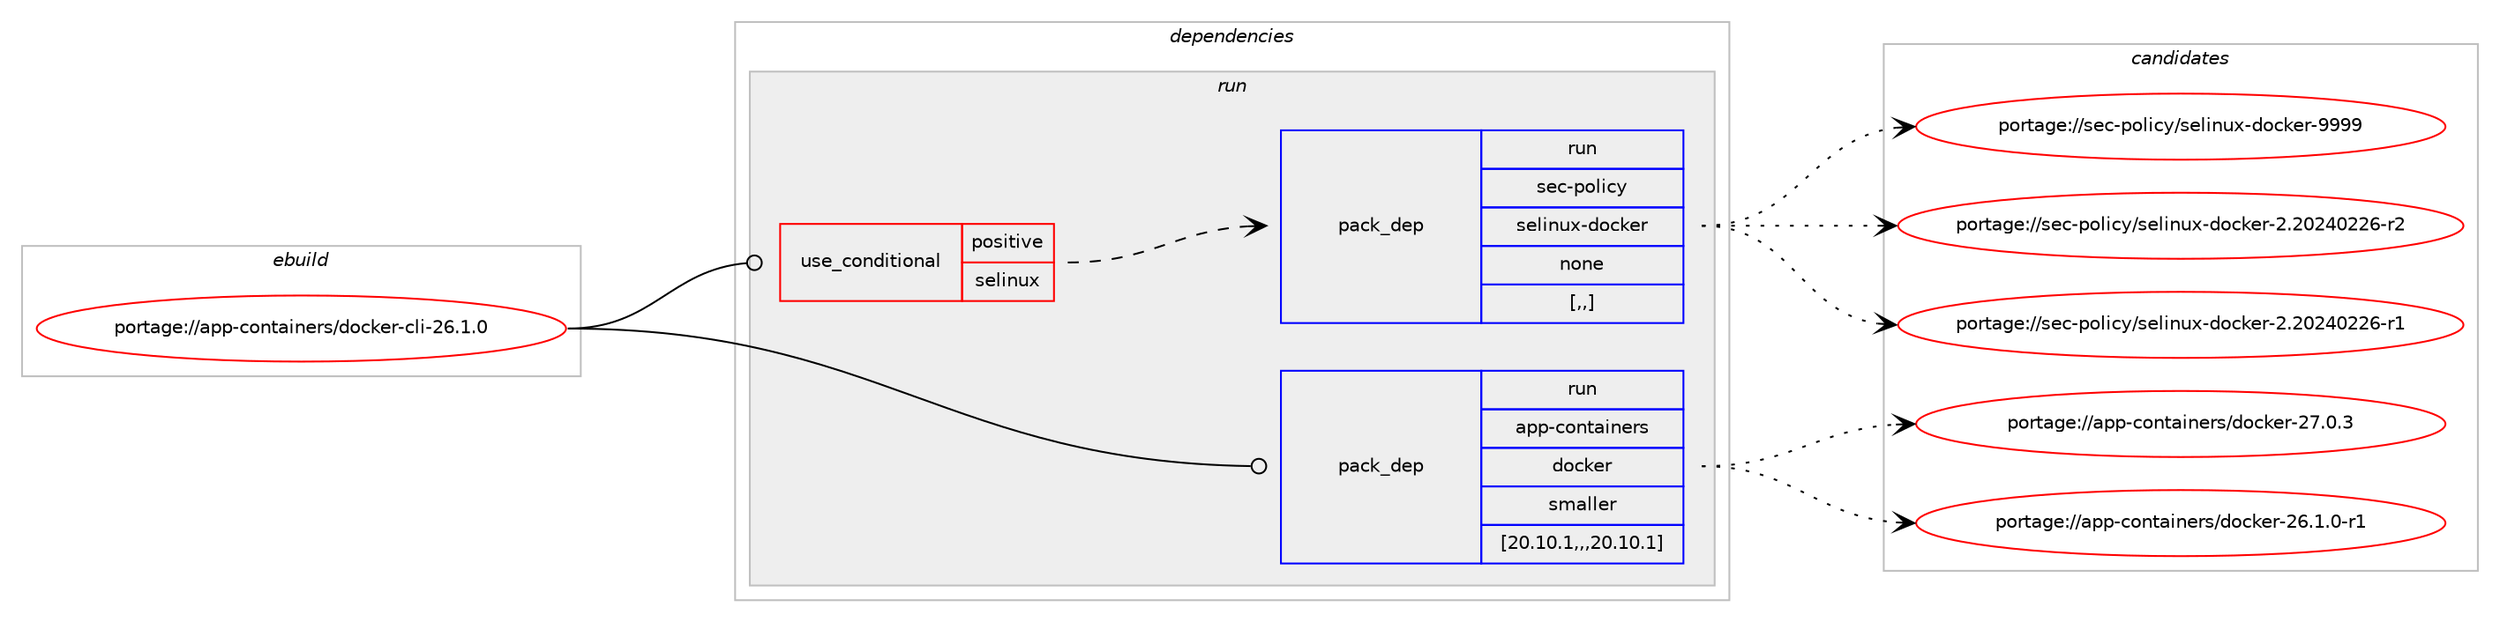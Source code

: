 digraph prolog {

# *************
# Graph options
# *************

newrank=true;
concentrate=true;
compound=true;
graph [rankdir=LR,fontname=Helvetica,fontsize=10,ranksep=1.5];#, ranksep=2.5, nodesep=0.2];
edge  [arrowhead=vee];
node  [fontname=Helvetica,fontsize=10];

# **********
# The ebuild
# **********

subgraph cluster_leftcol {
color=gray;
label=<<i>ebuild</i>>;
id [label="portage://app-containers/docker-cli-26.1.0", color=red, width=4, href="../app-containers/docker-cli-26.1.0.svg"];
}

# ****************
# The dependencies
# ****************

subgraph cluster_midcol {
color=gray;
label=<<i>dependencies</i>>;
subgraph cluster_compile {
fillcolor="#eeeeee";
style=filled;
label=<<i>compile</i>>;
}
subgraph cluster_compileandrun {
fillcolor="#eeeeee";
style=filled;
label=<<i>compile and run</i>>;
}
subgraph cluster_run {
fillcolor="#eeeeee";
style=filled;
label=<<i>run</i>>;
subgraph cond3065 {
dependency11340 [label=<<TABLE BORDER="0" CELLBORDER="1" CELLSPACING="0" CELLPADDING="4"><TR><TD ROWSPAN="3" CELLPADDING="10">use_conditional</TD></TR><TR><TD>positive</TD></TR><TR><TD>selinux</TD></TR></TABLE>>, shape=none, color=red];
subgraph pack8215 {
dependency11341 [label=<<TABLE BORDER="0" CELLBORDER="1" CELLSPACING="0" CELLPADDING="4" WIDTH="220"><TR><TD ROWSPAN="6" CELLPADDING="30">pack_dep</TD></TR><TR><TD WIDTH="110">run</TD></TR><TR><TD>sec-policy</TD></TR><TR><TD>selinux-docker</TD></TR><TR><TD>none</TD></TR><TR><TD>[,,]</TD></TR></TABLE>>, shape=none, color=blue];
}
dependency11340:e -> dependency11341:w [weight=20,style="dashed",arrowhead="vee"];
}
id:e -> dependency11340:w [weight=20,style="solid",arrowhead="odot"];
subgraph pack8216 {
dependency11342 [label=<<TABLE BORDER="0" CELLBORDER="1" CELLSPACING="0" CELLPADDING="4" WIDTH="220"><TR><TD ROWSPAN="6" CELLPADDING="30">pack_dep</TD></TR><TR><TD WIDTH="110">run</TD></TR><TR><TD>app-containers</TD></TR><TR><TD>docker</TD></TR><TR><TD>smaller</TD></TR><TR><TD>[20.10.1,,,20.10.1]</TD></TR></TABLE>>, shape=none, color=blue];
}
id:e -> dependency11342:w [weight=20,style="solid",arrowhead="odot"];
}
}

# **************
# The candidates
# **************

subgraph cluster_choices {
rank=same;
color=gray;
label=<<i>candidates</i>>;

subgraph choice8215 {
color=black;
nodesep=1;
choice1151019945112111108105991214711510110810511011712045100111991071011144557575757 [label="portage://sec-policy/selinux-docker-9999", color=red, width=4,href="../sec-policy/selinux-docker-9999.svg"];
choice11510199451121111081059912147115101108105110117120451001119910710111445504650485052485050544511450 [label="portage://sec-policy/selinux-docker-2.20240226-r2", color=red, width=4,href="../sec-policy/selinux-docker-2.20240226-r2.svg"];
choice11510199451121111081059912147115101108105110117120451001119910710111445504650485052485050544511449 [label="portage://sec-policy/selinux-docker-2.20240226-r1", color=red, width=4,href="../sec-policy/selinux-docker-2.20240226-r1.svg"];
dependency11341:e -> choice1151019945112111108105991214711510110810511011712045100111991071011144557575757:w [style=dotted,weight="100"];
dependency11341:e -> choice11510199451121111081059912147115101108105110117120451001119910710111445504650485052485050544511450:w [style=dotted,weight="100"];
dependency11341:e -> choice11510199451121111081059912147115101108105110117120451001119910710111445504650485052485050544511449:w [style=dotted,weight="100"];
}
subgraph choice8216 {
color=black;
nodesep=1;
choice97112112459911111011697105110101114115471001119910710111445505546484651 [label="portage://app-containers/docker-27.0.3", color=red, width=4,href="../app-containers/docker-27.0.3.svg"];
choice971121124599111110116971051101011141154710011199107101114455054464946484511449 [label="portage://app-containers/docker-26.1.0-r1", color=red, width=4,href="../app-containers/docker-26.1.0-r1.svg"];
dependency11342:e -> choice97112112459911111011697105110101114115471001119910710111445505546484651:w [style=dotted,weight="100"];
dependency11342:e -> choice971121124599111110116971051101011141154710011199107101114455054464946484511449:w [style=dotted,weight="100"];
}
}

}
